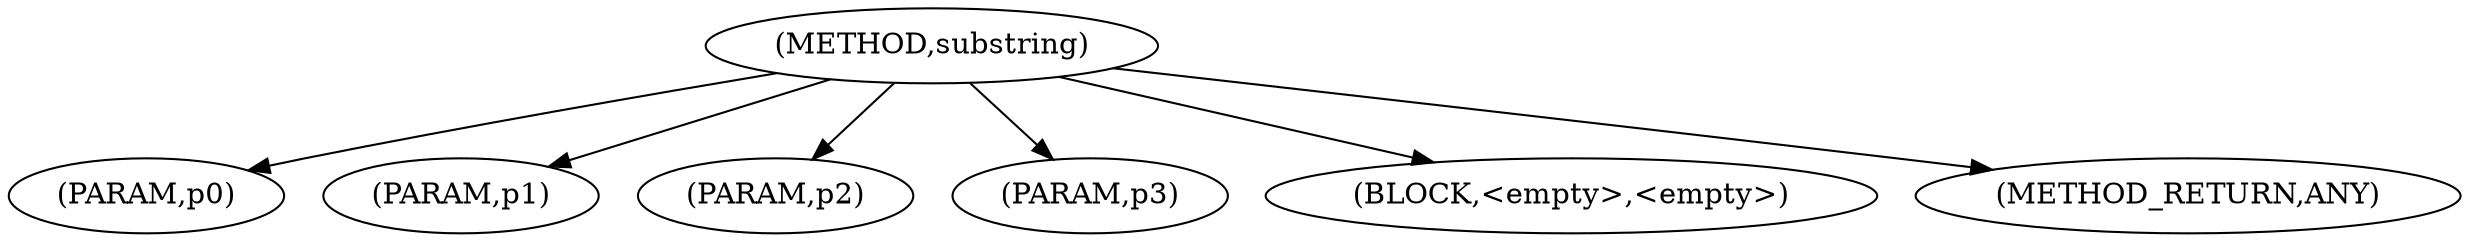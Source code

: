 digraph "substring" {  
"1814" [label = <(METHOD,substring)> ]
"1815" [label = <(PARAM,p0)> ]
"1816" [label = <(PARAM,p1)> ]
"1817" [label = <(PARAM,p2)> ]
"1818" [label = <(PARAM,p3)> ]
"1819" [label = <(BLOCK,&lt;empty&gt;,&lt;empty&gt;)> ]
"1820" [label = <(METHOD_RETURN,ANY)> ]
  "1814" -> "1815" 
  "1814" -> "1816" 
  "1814" -> "1819" 
  "1814" -> "1817" 
  "1814" -> "1820" 
  "1814" -> "1818" 
}

